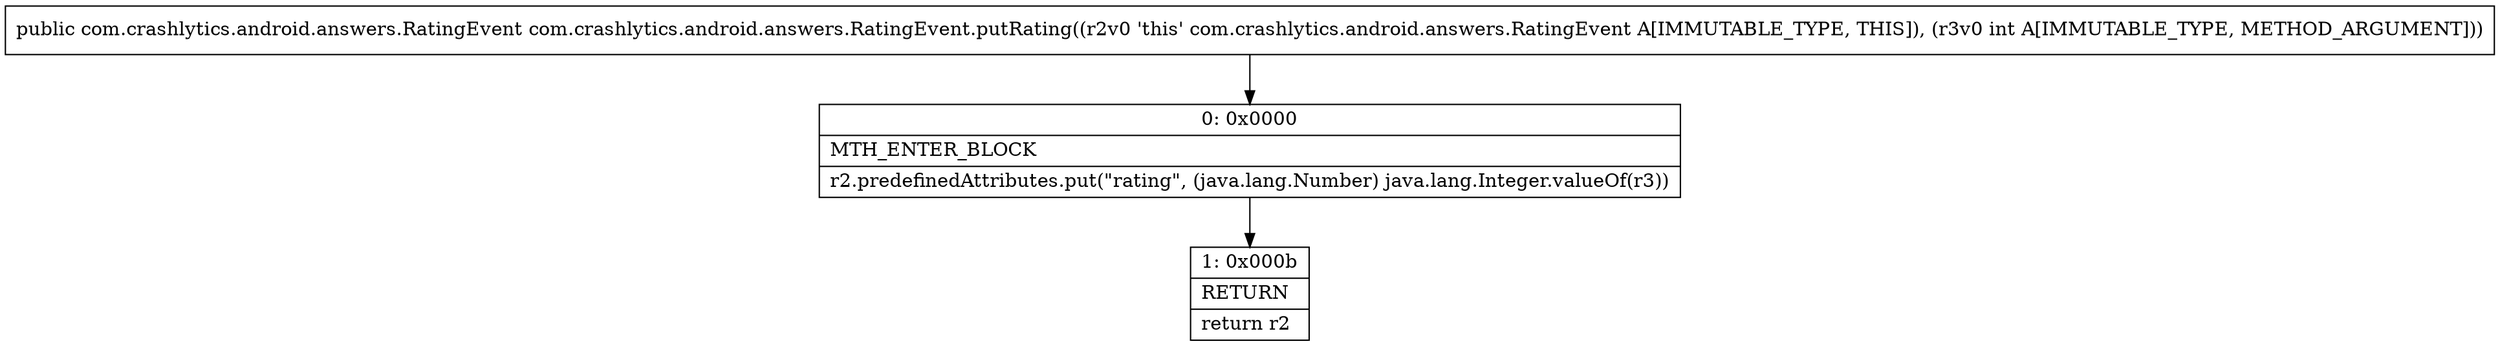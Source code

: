 digraph "CFG forcom.crashlytics.android.answers.RatingEvent.putRating(I)Lcom\/crashlytics\/android\/answers\/RatingEvent;" {
Node_0 [shape=record,label="{0\:\ 0x0000|MTH_ENTER_BLOCK\l|r2.predefinedAttributes.put(\"rating\", (java.lang.Number) java.lang.Integer.valueOf(r3))\l}"];
Node_1 [shape=record,label="{1\:\ 0x000b|RETURN\l|return r2\l}"];
MethodNode[shape=record,label="{public com.crashlytics.android.answers.RatingEvent com.crashlytics.android.answers.RatingEvent.putRating((r2v0 'this' com.crashlytics.android.answers.RatingEvent A[IMMUTABLE_TYPE, THIS]), (r3v0 int A[IMMUTABLE_TYPE, METHOD_ARGUMENT])) }"];
MethodNode -> Node_0;
Node_0 -> Node_1;
}

